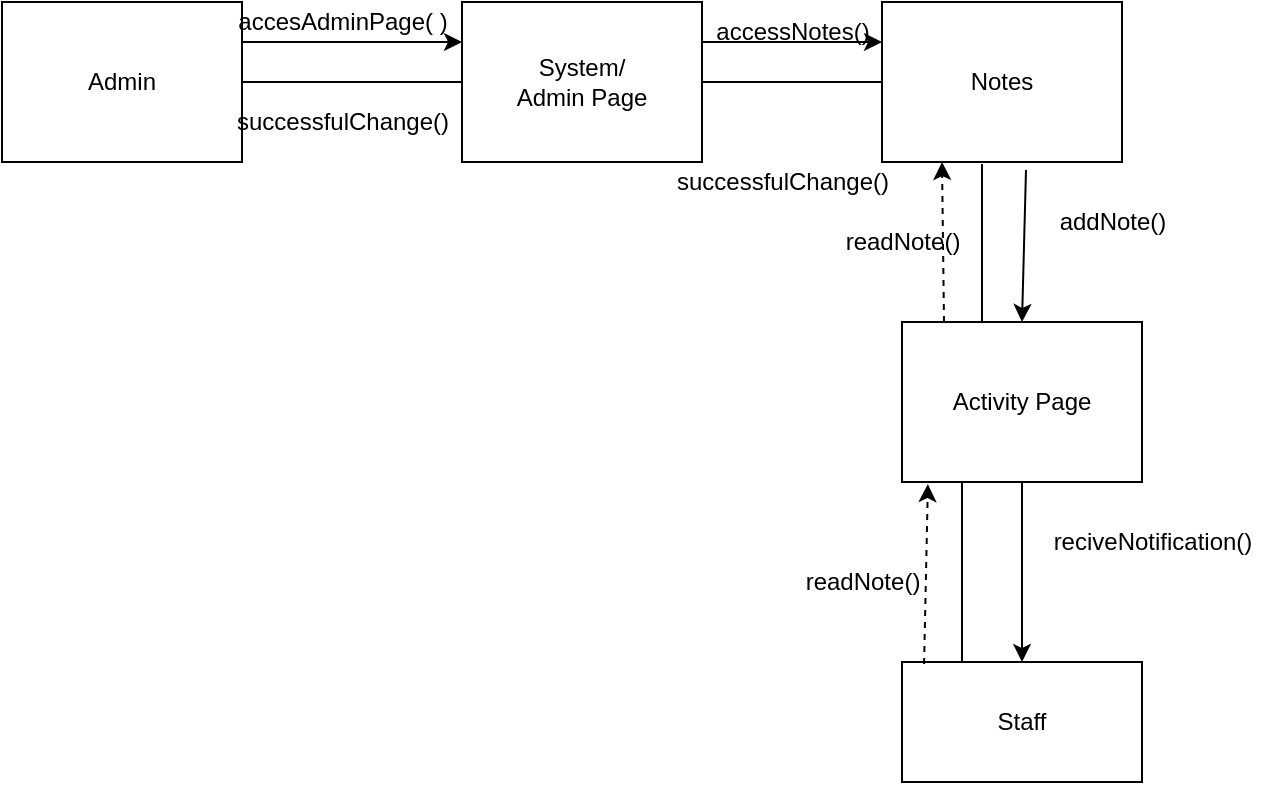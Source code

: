 <mxfile version="14.7.4" type="device"><diagram id="OrkoyqeJK1Vdlm3rKc5z" name="Page-1"><mxGraphModel dx="868" dy="450" grid="1" gridSize="10" guides="1" tooltips="1" connect="1" arrows="1" fold="1" page="1" pageScale="1" pageWidth="850" pageHeight="1100" math="0" shadow="0"><root><mxCell id="0"/><mxCell id="1" parent="0"/><mxCell id="qinEKt3NNw7zBTzctK3R-1" value="Admin" style="rounded=0;whiteSpace=wrap;html=1;" vertex="1" parent="1"><mxGeometry x="50" y="40" width="120" height="80" as="geometry"/></mxCell><mxCell id="qinEKt3NNw7zBTzctK3R-10" value="" style="edgeStyle=orthogonalEdgeStyle;rounded=0;orthogonalLoop=1;jettySize=auto;html=1;" edge="1" parent="1" source="qinEKt3NNw7zBTzctK3R-2" target="qinEKt3NNw7zBTzctK3R-7"><mxGeometry relative="1" as="geometry"><Array as="points"><mxPoint x="450" y="60"/><mxPoint x="450" y="60"/></Array></mxGeometry></mxCell><mxCell id="qinEKt3NNw7zBTzctK3R-2" value="System/&lt;br&gt;Admin Page" style="rounded=0;whiteSpace=wrap;html=1;" vertex="1" parent="1"><mxGeometry x="280" y="40" width="120" height="80" as="geometry"/></mxCell><mxCell id="qinEKt3NNw7zBTzctK3R-4" value="" style="endArrow=none;html=1;exitX=1;exitY=0.5;exitDx=0;exitDy=0;entryX=0;entryY=0.5;entryDx=0;entryDy=0;" edge="1" parent="1" source="qinEKt3NNw7zBTzctK3R-1" target="qinEKt3NNw7zBTzctK3R-2"><mxGeometry width="50" height="50" relative="1" as="geometry"><mxPoint x="400" y="100" as="sourcePoint"/><mxPoint x="450" y="50" as="targetPoint"/></mxGeometry></mxCell><mxCell id="qinEKt3NNw7zBTzctK3R-5" value="" style="endArrow=classic;html=1;exitX=1;exitY=0.25;exitDx=0;exitDy=0;entryX=0;entryY=0.25;entryDx=0;entryDy=0;" edge="1" parent="1" source="qinEKt3NNw7zBTzctK3R-1" target="qinEKt3NNw7zBTzctK3R-2"><mxGeometry width="50" height="50" relative="1" as="geometry"><mxPoint x="400" y="100" as="sourcePoint"/><mxPoint x="450" y="50" as="targetPoint"/></mxGeometry></mxCell><mxCell id="qinEKt3NNw7zBTzctK3R-6" value="accesAdminPage( )" style="text;html=1;align=center;verticalAlign=middle;resizable=0;points=[];autosize=1;strokeColor=none;" vertex="1" parent="1"><mxGeometry x="160" y="40" width="120" height="20" as="geometry"/></mxCell><mxCell id="qinEKt3NNw7zBTzctK3R-7" value="Notes" style="rounded=0;whiteSpace=wrap;html=1;" vertex="1" parent="1"><mxGeometry x="490" y="40" width="120" height="80" as="geometry"/></mxCell><mxCell id="qinEKt3NNw7zBTzctK3R-12" value="" style="endArrow=none;html=1;" edge="1" parent="1"><mxGeometry width="50" height="50" relative="1" as="geometry"><mxPoint x="400" y="80" as="sourcePoint"/><mxPoint x="490" y="80" as="targetPoint"/></mxGeometry></mxCell><mxCell id="qinEKt3NNw7zBTzctK3R-13" value="accessNotes()" style="text;html=1;align=center;verticalAlign=middle;resizable=0;points=[];autosize=1;strokeColor=none;" vertex="1" parent="1"><mxGeometry x="400" y="45" width="90" height="20" as="geometry"/></mxCell><mxCell id="qinEKt3NNw7zBTzctK3R-14" value="" style="endArrow=classic;html=1;exitX=0.6;exitY=1.05;exitDx=0;exitDy=0;exitPerimeter=0;entryX=0.5;entryY=0;entryDx=0;entryDy=0;" edge="1" parent="1" source="qinEKt3NNw7zBTzctK3R-7" target="qinEKt3NNw7zBTzctK3R-16"><mxGeometry width="50" height="50" relative="1" as="geometry"><mxPoint x="400" y="100" as="sourcePoint"/><mxPoint x="750" y="60" as="targetPoint"/></mxGeometry></mxCell><mxCell id="qinEKt3NNw7zBTzctK3R-15" value="addNote()" style="text;html=1;align=center;verticalAlign=middle;resizable=0;points=[];autosize=1;strokeColor=none;" vertex="1" parent="1"><mxGeometry x="570" y="140" width="70" height="20" as="geometry"/></mxCell><mxCell id="qinEKt3NNw7zBTzctK3R-16" value="Activity Page" style="rounded=0;whiteSpace=wrap;html=1;" vertex="1" parent="1"><mxGeometry x="500" y="200" width="120" height="80" as="geometry"/></mxCell><mxCell id="qinEKt3NNw7zBTzctK3R-17" value="Staff" style="rounded=0;whiteSpace=wrap;html=1;" vertex="1" parent="1"><mxGeometry x="500" y="370" width="120" height="60" as="geometry"/></mxCell><mxCell id="qinEKt3NNw7zBTzctK3R-18" value="" style="endArrow=classic;html=1;entryX=0.5;entryY=0;entryDx=0;entryDy=0;exitX=0.5;exitY=1;exitDx=0;exitDy=0;" edge="1" parent="1" source="qinEKt3NNw7zBTzctK3R-16" target="qinEKt3NNw7zBTzctK3R-17"><mxGeometry width="50" height="50" relative="1" as="geometry"><mxPoint x="400" y="250" as="sourcePoint"/><mxPoint x="450" y="200" as="targetPoint"/></mxGeometry></mxCell><mxCell id="qinEKt3NNw7zBTzctK3R-19" value="reciveNotification()" style="text;html=1;align=center;verticalAlign=middle;resizable=0;points=[];autosize=1;strokeColor=none;" vertex="1" parent="1"><mxGeometry x="570" y="300" width="110" height="20" as="geometry"/></mxCell><mxCell id="qinEKt3NNw7zBTzctK3R-20" value="" style="endArrow=none;html=1;" edge="1" parent="1"><mxGeometry width="50" height="50" relative="1" as="geometry"><mxPoint x="540" y="121" as="sourcePoint"/><mxPoint x="540" y="200" as="targetPoint"/></mxGeometry></mxCell><mxCell id="qinEKt3NNw7zBTzctK3R-21" value="" style="endArrow=none;html=1;exitX=0.25;exitY=0;exitDx=0;exitDy=0;entryX=0.25;entryY=1;entryDx=0;entryDy=0;" edge="1" parent="1" source="qinEKt3NNw7zBTzctK3R-17" target="qinEKt3NNw7zBTzctK3R-16"><mxGeometry width="50" height="50" relative="1" as="geometry"><mxPoint x="400" y="250" as="sourcePoint"/><mxPoint x="450" y="200" as="targetPoint"/></mxGeometry></mxCell><mxCell id="qinEKt3NNw7zBTzctK3R-22" value="" style="html=1;labelBackgroundColor=#ffffff;startArrow=none;startFill=0;startSize=6;endArrow=classic;endFill=1;endSize=6;jettySize=auto;orthogonalLoop=1;strokeWidth=1;dashed=1;fontSize=14;exitX=0.092;exitY=0.017;exitDx=0;exitDy=0;exitPerimeter=0;entryX=0.108;entryY=1.013;entryDx=0;entryDy=0;entryPerimeter=0;" edge="1" parent="1" source="qinEKt3NNw7zBTzctK3R-17" target="qinEKt3NNw7zBTzctK3R-16"><mxGeometry width="60" height="60" relative="1" as="geometry"><mxPoint x="390" y="260" as="sourcePoint"/><mxPoint x="507" y="290" as="targetPoint"/></mxGeometry></mxCell><mxCell id="qinEKt3NNw7zBTzctK3R-23" value="readNote()" style="text;html=1;align=center;verticalAlign=middle;resizable=0;points=[];autosize=1;strokeColor=none;" vertex="1" parent="1"><mxGeometry x="445" y="320" width="70" height="20" as="geometry"/></mxCell><mxCell id="qinEKt3NNw7zBTzctK3R-25" value="" style="html=1;labelBackgroundColor=#ffffff;startArrow=none;startFill=0;startSize=6;endArrow=classic;endFill=1;endSize=6;jettySize=auto;orthogonalLoop=1;strokeWidth=1;dashed=1;fontSize=14;entryX=0.25;entryY=1;entryDx=0;entryDy=0;exitX=0.175;exitY=0;exitDx=0;exitDy=0;exitPerimeter=0;" edge="1" parent="1" source="qinEKt3NNw7zBTzctK3R-16" target="qinEKt3NNw7zBTzctK3R-7"><mxGeometry width="60" height="60" relative="1" as="geometry"><mxPoint x="450" y="260" as="sourcePoint"/><mxPoint x="510" y="200" as="targetPoint"/></mxGeometry></mxCell><mxCell id="qinEKt3NNw7zBTzctK3R-26" value="readNote()" style="text;html=1;align=center;verticalAlign=middle;resizable=0;points=[];autosize=1;strokeColor=none;" vertex="1" parent="1"><mxGeometry x="465" y="150" width="70" height="20" as="geometry"/></mxCell><mxCell id="qinEKt3NNw7zBTzctK3R-27" value="successfulChange()" style="text;html=1;align=center;verticalAlign=middle;resizable=0;points=[];autosize=1;strokeColor=none;" vertex="1" parent="1"><mxGeometry x="380" y="120" width="120" height="20" as="geometry"/></mxCell><mxCell id="qinEKt3NNw7zBTzctK3R-28" value="successfulChange()" style="text;html=1;align=center;verticalAlign=middle;resizable=0;points=[];autosize=1;strokeColor=none;" vertex="1" parent="1"><mxGeometry x="160" y="90" width="120" height="20" as="geometry"/></mxCell></root></mxGraphModel></diagram></mxfile>